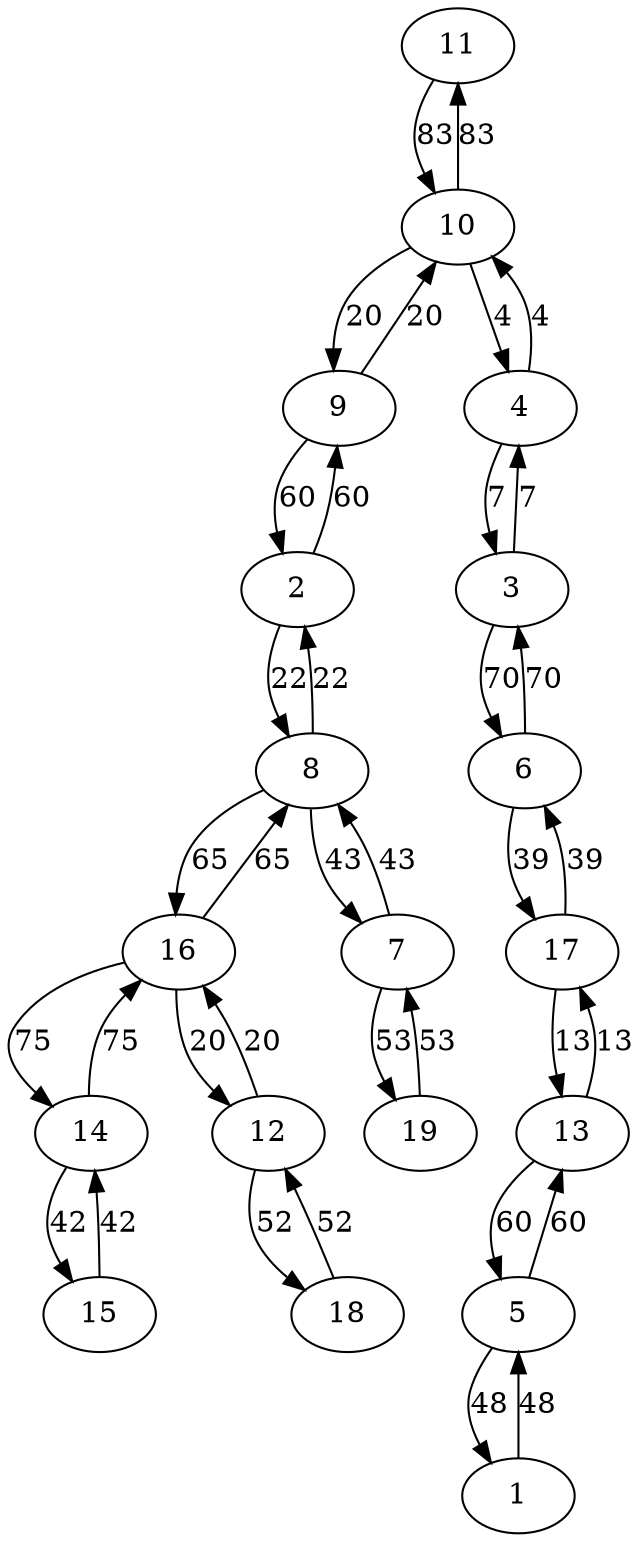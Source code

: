 digraph Bara20_KIMST {
11;10;16;14;3;6;8;2;9;5;13;7;19;18;12;1;15;17;4;11 -> 10 [label = 83];
10 -> 11 [label = 83];
16 -> 14 [label = 75];
14 -> 16 [label = 75];
3 -> 6 [label = 70];
6 -> 3 [label = 70];
16 -> 8 [label = 65];
8 -> 16 [label = 65];
2 -> 9 [label = 60];
9 -> 2 [label = 60];
5 -> 13 [label = 60];
13 -> 5 [label = 60];
7 -> 19 [label = 53];
19 -> 7 [label = 53];
18 -> 12 [label = 52];
12 -> 18 [label = 52];
1 -> 5 [label = 48];
5 -> 1 [label = 48];
8 -> 7 [label = 43];
7 -> 8 [label = 43];
15 -> 14 [label = 42];
14 -> 15 [label = 42];
17 -> 6 [label = 39];
6 -> 17 [label = 39];
2 -> 8 [label = 22];
8 -> 2 [label = 22];
9 -> 10 [label = 20];
10 -> 9 [label = 20];
16 -> 12 [label = 20];
12 -> 16 [label = 20];
17 -> 13 [label = 13];
13 -> 17 [label = 13];
3 -> 4 [label = 7];
4 -> 3 [label = 7];
4 -> 10 [label = 4];
10 -> 4 [label = 4];
}
